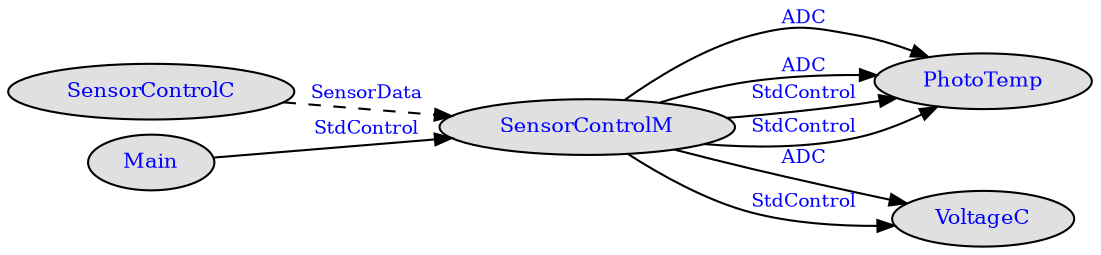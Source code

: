 digraph "SensorControlC_if" {
    rankdir=LR;
    ratio=compress;
    margin="0,0";
    ranksep=0.0005; 
    nodesep=0.1; 
    node [shape=ellipse style=filled fillcolor="#e0e0e0"];
    node [fontsize=10 height=.1 width=.1];
    edge [fontsize=9 arrowsize=.8];
    node [fontcolor=blue];
    edge [fontcolor=blue];

    SensorControlC [URL="apps.compass.SensorControlC.nc.html"];
    SensorControlM [URL="apps.compass.SensorControlM.nc.html"];
    SensorControlC -> SensorControlM [ style=dashed label="SensorData" URL="apps.compass.SensorData.nc.html" ];
    Main [URL="tos.system.Main.nc.html"];
    SensorControlM [URL="apps.compass.SensorControlM.nc.html"];
    Main -> SensorControlM [ label="StdControl" URL="tos.interfaces.StdControl.nc.html" ];
    SensorControlM [URL="apps.compass.SensorControlM.nc.html"];
    PhotoTemp [URL="tos.sensorboards.micasb.PhotoTemp.nc.html"];
    SensorControlM -> PhotoTemp [ label="ADC" URL="tos.interfaces.ADC.nc.html" ];
    SensorControlM [URL="apps.compass.SensorControlM.nc.html"];
    PhotoTemp [URL="tos.sensorboards.micasb.PhotoTemp.nc.html"];
    SensorControlM -> PhotoTemp [ label="ADC" URL="tos.interfaces.ADC.nc.html" ];
    SensorControlM [URL="apps.compass.SensorControlM.nc.html"];
    VoltageC [URL="tos.system.VoltageC.nc.html"];
    SensorControlM -> VoltageC [ label="ADC" URL="tos.interfaces.ADC.nc.html" ];
    SensorControlM [URL="apps.compass.SensorControlM.nc.html"];
    PhotoTemp [URL="tos.sensorboards.micasb.PhotoTemp.nc.html"];
    SensorControlM -> PhotoTemp [ label="StdControl" URL="tos.interfaces.StdControl.nc.html" ];
    SensorControlM [URL="apps.compass.SensorControlM.nc.html"];
    PhotoTemp [URL="tos.sensorboards.micasb.PhotoTemp.nc.html"];
    SensorControlM -> PhotoTemp [ label="StdControl" URL="tos.interfaces.StdControl.nc.html" ];
    SensorControlM [URL="apps.compass.SensorControlM.nc.html"];
    VoltageC [URL="tos.system.VoltageC.nc.html"];
    SensorControlM -> VoltageC [ label="StdControl" URL="tos.interfaces.StdControl.nc.html" ];
}
